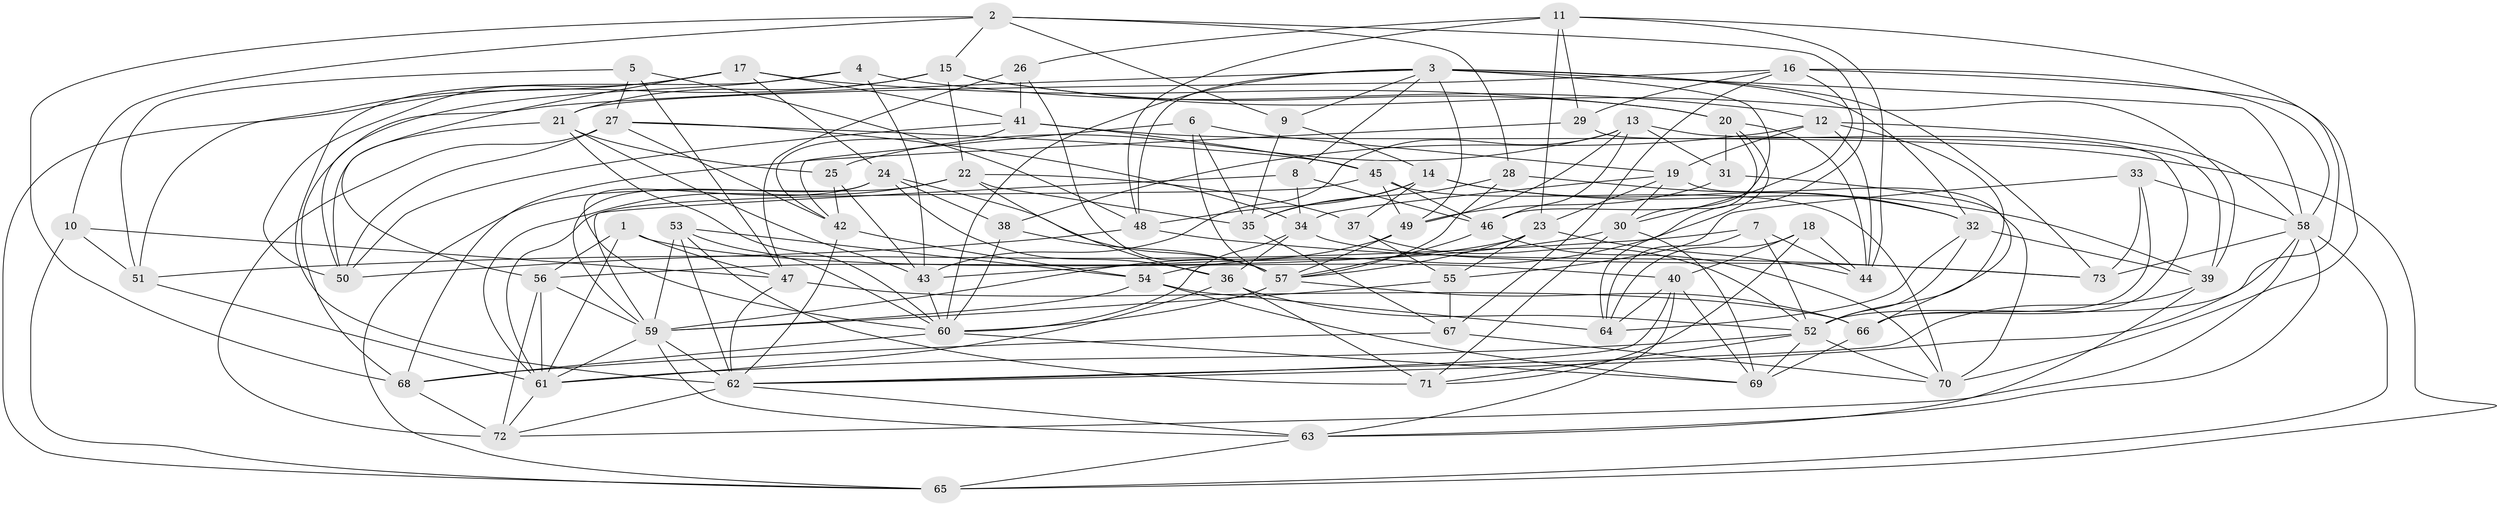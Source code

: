 // original degree distribution, {4: 1.0}
// Generated by graph-tools (version 1.1) at 2025/27/03/09/25 03:27:00]
// undirected, 73 vertices, 214 edges
graph export_dot {
graph [start="1"]
  node [color=gray90,style=filled];
  1;
  2;
  3;
  4;
  5;
  6;
  7;
  8;
  9;
  10;
  11;
  12;
  13;
  14;
  15;
  16;
  17;
  18;
  19;
  20;
  21;
  22;
  23;
  24;
  25;
  26;
  27;
  28;
  29;
  30;
  31;
  32;
  33;
  34;
  35;
  36;
  37;
  38;
  39;
  40;
  41;
  42;
  43;
  44;
  45;
  46;
  47;
  48;
  49;
  50;
  51;
  52;
  53;
  54;
  55;
  56;
  57;
  58;
  59;
  60;
  61;
  62;
  63;
  64;
  65;
  66;
  67;
  68;
  69;
  70;
  71;
  72;
  73;
  1 -- 40 [weight=1.0];
  1 -- 47 [weight=1.0];
  1 -- 56 [weight=1.0];
  1 -- 61 [weight=1.0];
  2 -- 9 [weight=1.0];
  2 -- 10 [weight=1.0];
  2 -- 15 [weight=1.0];
  2 -- 28 [weight=1.0];
  2 -- 54 [weight=1.0];
  2 -- 68 [weight=1.0];
  3 -- 8 [weight=1.0];
  3 -- 9 [weight=1.0];
  3 -- 32 [weight=1.0];
  3 -- 46 [weight=1.0];
  3 -- 48 [weight=1.0];
  3 -- 49 [weight=1.0];
  3 -- 58 [weight=1.0];
  3 -- 60 [weight=1.0];
  3 -- 68 [weight=1.0];
  3 -- 73 [weight=1.0];
  4 -- 12 [weight=1.0];
  4 -- 43 [weight=1.0];
  4 -- 50 [weight=1.0];
  4 -- 62 [weight=1.0];
  5 -- 27 [weight=1.0];
  5 -- 47 [weight=1.0];
  5 -- 48 [weight=1.0];
  5 -- 51 [weight=1.0];
  6 -- 19 [weight=1.0];
  6 -- 35 [weight=1.0];
  6 -- 42 [weight=1.0];
  6 -- 57 [weight=1.0];
  7 -- 44 [weight=1.0];
  7 -- 51 [weight=1.0];
  7 -- 52 [weight=1.0];
  7 -- 64 [weight=1.0];
  8 -- 34 [weight=1.0];
  8 -- 46 [weight=1.0];
  8 -- 59 [weight=1.0];
  9 -- 14 [weight=1.0];
  9 -- 35 [weight=1.0];
  10 -- 47 [weight=1.0];
  10 -- 51 [weight=1.0];
  10 -- 65 [weight=1.0];
  11 -- 23 [weight=1.0];
  11 -- 26 [weight=1.0];
  11 -- 29 [weight=1.0];
  11 -- 44 [weight=1.0];
  11 -- 48 [weight=1.0];
  11 -- 52 [weight=1.0];
  12 -- 19 [weight=1.0];
  12 -- 38 [weight=1.0];
  12 -- 44 [weight=1.0];
  12 -- 52 [weight=1.0];
  12 -- 58 [weight=1.0];
  13 -- 25 [weight=1.0];
  13 -- 31 [weight=1.0];
  13 -- 39 [weight=1.0];
  13 -- 43 [weight=1.0];
  13 -- 46 [weight=1.0];
  13 -- 49 [weight=1.0];
  14 -- 32 [weight=1.0];
  14 -- 35 [weight=1.0];
  14 -- 37 [weight=1.0];
  14 -- 39 [weight=1.0];
  14 -- 48 [weight=1.0];
  15 -- 20 [weight=1.0];
  15 -- 21 [weight=1.0];
  15 -- 22 [weight=1.0];
  15 -- 39 [weight=1.0];
  15 -- 65 [weight=1.0];
  16 -- 21 [weight=1.0];
  16 -- 29 [weight=1.0];
  16 -- 30 [weight=1.0];
  16 -- 58 [weight=1.0];
  16 -- 67 [weight=1.0];
  16 -- 70 [weight=1.0];
  17 -- 20 [weight=1.0];
  17 -- 24 [weight=1.0];
  17 -- 41 [weight=1.0];
  17 -- 50 [weight=1.0];
  17 -- 51 [weight=1.0];
  17 -- 56 [weight=1.0];
  18 -- 40 [weight=1.0];
  18 -- 44 [weight=1.0];
  18 -- 64 [weight=1.0];
  18 -- 71 [weight=1.0];
  19 -- 23 [weight=1.0];
  19 -- 30 [weight=1.0];
  19 -- 34 [weight=1.0];
  19 -- 70 [weight=1.0];
  20 -- 30 [weight=1.0];
  20 -- 31 [weight=1.0];
  20 -- 44 [weight=1.0];
  20 -- 64 [weight=1.0];
  21 -- 25 [weight=1.0];
  21 -- 43 [weight=1.0];
  21 -- 50 [weight=1.0];
  21 -- 60 [weight=1.0];
  22 -- 35 [weight=1.0];
  22 -- 36 [weight=1.0];
  22 -- 37 [weight=1.0];
  22 -- 61 [weight=1.0];
  22 -- 65 [weight=1.0];
  23 -- 44 [weight=1.0];
  23 -- 55 [weight=1.0];
  23 -- 56 [weight=1.0];
  23 -- 57 [weight=1.0];
  24 -- 36 [weight=1.0];
  24 -- 38 [weight=1.0];
  24 -- 57 [weight=1.0];
  24 -- 59 [weight=1.0];
  24 -- 60 [weight=1.0];
  25 -- 42 [weight=1.0];
  25 -- 43 [weight=1.0];
  26 -- 41 [weight=1.0];
  26 -- 47 [weight=1.0];
  26 -- 57 [weight=1.0];
  27 -- 34 [weight=1.0];
  27 -- 42 [weight=1.0];
  27 -- 45 [weight=1.0];
  27 -- 50 [weight=1.0];
  27 -- 72 [weight=1.0];
  28 -- 32 [weight=1.0];
  28 -- 35 [weight=1.0];
  28 -- 57 [weight=1.0];
  29 -- 66 [weight=1.0];
  29 -- 68 [weight=1.0];
  30 -- 43 [weight=1.0];
  30 -- 69 [weight=1.0];
  30 -- 71 [weight=1.0];
  31 -- 49 [weight=1.0];
  31 -- 66 [weight=1.0];
  32 -- 39 [weight=1.0];
  32 -- 52 [weight=1.0];
  32 -- 64 [weight=1.0];
  33 -- 55 [weight=1.0];
  33 -- 58 [weight=1.0];
  33 -- 66 [weight=1.0];
  33 -- 73 [weight=1.0];
  34 -- 36 [weight=1.0];
  34 -- 60 [weight=1.0];
  34 -- 73 [weight=1.0];
  35 -- 67 [weight=1.0];
  36 -- 52 [weight=1.0];
  36 -- 61 [weight=1.0];
  36 -- 71 [weight=1.0];
  37 -- 52 [weight=1.0];
  37 -- 55 [weight=1.0];
  38 -- 57 [weight=1.0];
  38 -- 60 [weight=1.0];
  39 -- 62 [weight=1.0];
  39 -- 63 [weight=1.0];
  40 -- 62 [weight=1.0];
  40 -- 63 [weight=1.0];
  40 -- 64 [weight=1.0];
  40 -- 69 [weight=1.0];
  41 -- 42 [weight=1.0];
  41 -- 45 [weight=1.0];
  41 -- 50 [weight=1.0];
  41 -- 65 [weight=1.0];
  42 -- 54 [weight=1.0];
  42 -- 62 [weight=1.0];
  43 -- 60 [weight=1.0];
  45 -- 46 [weight=1.0];
  45 -- 49 [weight=1.0];
  45 -- 61 [weight=1.0];
  45 -- 70 [weight=1.0];
  46 -- 57 [weight=1.0];
  46 -- 70 [weight=1.0];
  47 -- 62 [weight=1.0];
  47 -- 66 [weight=1.0];
  48 -- 50 [weight=1.0];
  48 -- 73 [weight=1.0];
  49 -- 57 [weight=1.0];
  49 -- 59 [weight=1.0];
  51 -- 61 [weight=2.0];
  52 -- 61 [weight=1.0];
  52 -- 69 [weight=1.0];
  52 -- 70 [weight=1.0];
  52 -- 71 [weight=1.0];
  53 -- 54 [weight=1.0];
  53 -- 59 [weight=1.0];
  53 -- 60 [weight=1.0];
  53 -- 62 [weight=1.0];
  53 -- 71 [weight=2.0];
  54 -- 59 [weight=1.0];
  54 -- 64 [weight=1.0];
  54 -- 69 [weight=1.0];
  55 -- 59 [weight=1.0];
  55 -- 67 [weight=2.0];
  56 -- 59 [weight=1.0];
  56 -- 61 [weight=1.0];
  56 -- 72 [weight=1.0];
  57 -- 60 [weight=1.0];
  57 -- 66 [weight=1.0];
  58 -- 62 [weight=1.0];
  58 -- 63 [weight=1.0];
  58 -- 65 [weight=1.0];
  58 -- 72 [weight=1.0];
  58 -- 73 [weight=2.0];
  59 -- 61 [weight=1.0];
  59 -- 62 [weight=1.0];
  59 -- 63 [weight=1.0];
  60 -- 68 [weight=1.0];
  60 -- 69 [weight=1.0];
  61 -- 72 [weight=1.0];
  62 -- 63 [weight=1.0];
  62 -- 72 [weight=1.0];
  63 -- 65 [weight=1.0];
  66 -- 69 [weight=1.0];
  67 -- 68 [weight=1.0];
  67 -- 70 [weight=1.0];
  68 -- 72 [weight=1.0];
}
